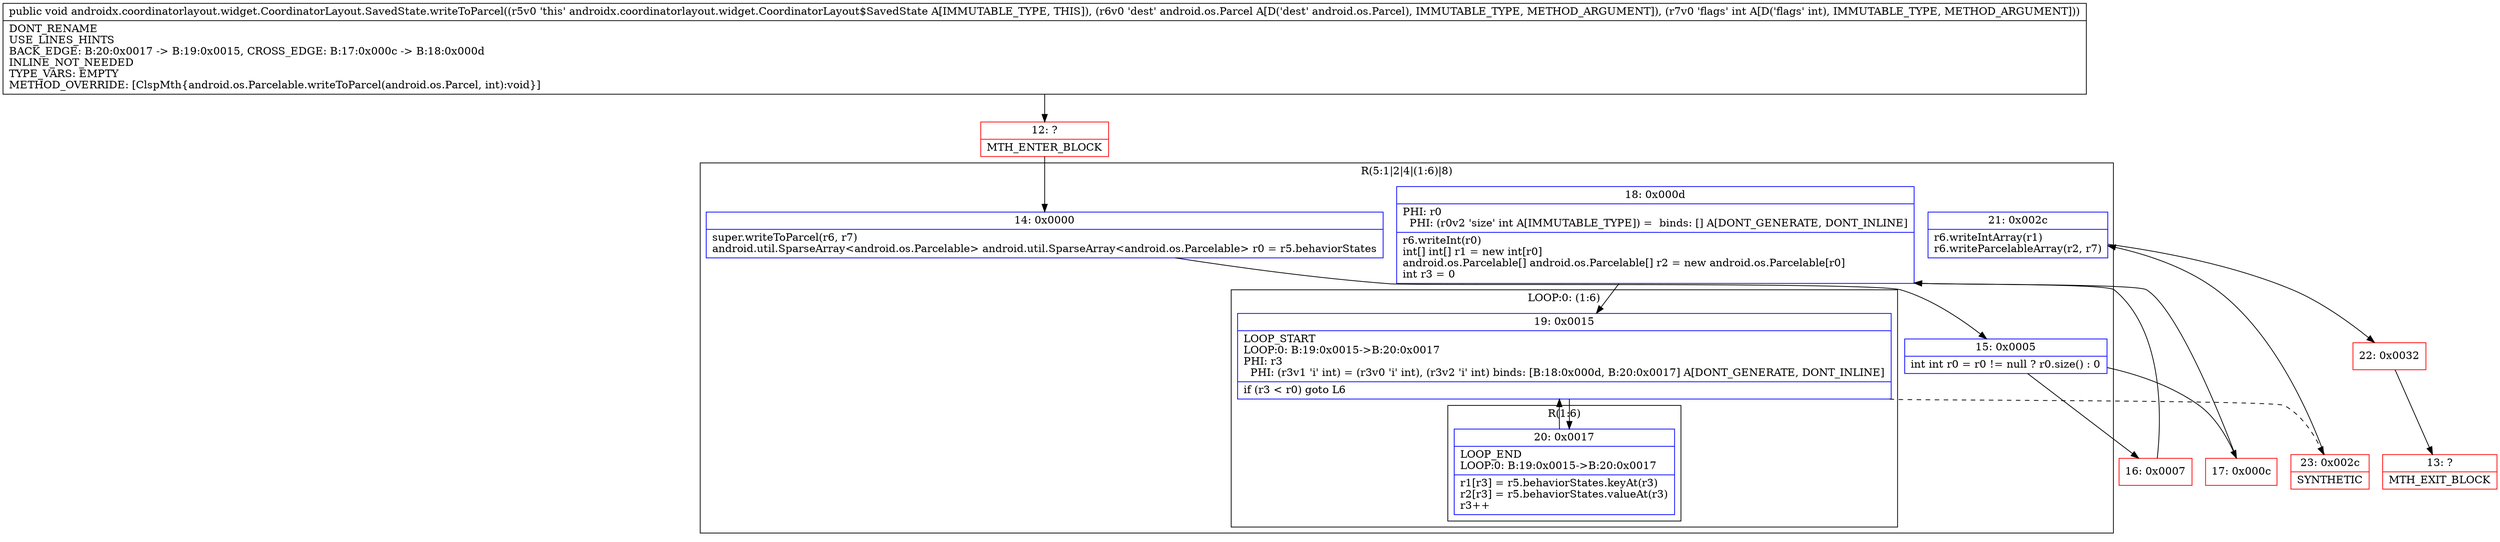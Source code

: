 digraph "CFG forandroidx.coordinatorlayout.widget.CoordinatorLayout.SavedState.writeToParcel(Landroid\/os\/Parcel;I)V" {
subgraph cluster_Region_1117903614 {
label = "R(5:1|2|4|(1:6)|8)";
node [shape=record,color=blue];
Node_14 [shape=record,label="{14\:\ 0x0000|super.writeToParcel(r6, r7)\landroid.util.SparseArray\<android.os.Parcelable\> android.util.SparseArray\<android.os.Parcelable\> r0 = r5.behaviorStates\l}"];
Node_15 [shape=record,label="{15\:\ 0x0005|int int r0 = r0 != null ? r0.size() : 0\l}"];
Node_18 [shape=record,label="{18\:\ 0x000d|PHI: r0 \l  PHI: (r0v2 'size' int A[IMMUTABLE_TYPE]) =  binds: [] A[DONT_GENERATE, DONT_INLINE]\l|r6.writeInt(r0)\lint[] int[] r1 = new int[r0]\landroid.os.Parcelable[] android.os.Parcelable[] r2 = new android.os.Parcelable[r0]\lint r3 = 0\l}"];
subgraph cluster_LoopRegion_1558206249 {
label = "LOOP:0: (1:6)";
node [shape=record,color=blue];
Node_19 [shape=record,label="{19\:\ 0x0015|LOOP_START\lLOOP:0: B:19:0x0015\-\>B:20:0x0017\lPHI: r3 \l  PHI: (r3v1 'i' int) = (r3v0 'i' int), (r3v2 'i' int) binds: [B:18:0x000d, B:20:0x0017] A[DONT_GENERATE, DONT_INLINE]\l|if (r3 \< r0) goto L6\l}"];
subgraph cluster_Region_460017624 {
label = "R(1:6)";
node [shape=record,color=blue];
Node_20 [shape=record,label="{20\:\ 0x0017|LOOP_END\lLOOP:0: B:19:0x0015\-\>B:20:0x0017\l|r1[r3] = r5.behaviorStates.keyAt(r3)\lr2[r3] = r5.behaviorStates.valueAt(r3)\lr3++\l}"];
}
}
Node_21 [shape=record,label="{21\:\ 0x002c|r6.writeIntArray(r1)\lr6.writeParcelableArray(r2, r7)\l}"];
}
Node_12 [shape=record,color=red,label="{12\:\ ?|MTH_ENTER_BLOCK\l}"];
Node_16 [shape=record,color=red,label="{16\:\ 0x0007}"];
Node_23 [shape=record,color=red,label="{23\:\ 0x002c|SYNTHETIC\l}"];
Node_22 [shape=record,color=red,label="{22\:\ 0x0032}"];
Node_13 [shape=record,color=red,label="{13\:\ ?|MTH_EXIT_BLOCK\l}"];
Node_17 [shape=record,color=red,label="{17\:\ 0x000c}"];
MethodNode[shape=record,label="{public void androidx.coordinatorlayout.widget.CoordinatorLayout.SavedState.writeToParcel((r5v0 'this' androidx.coordinatorlayout.widget.CoordinatorLayout$SavedState A[IMMUTABLE_TYPE, THIS]), (r6v0 'dest' android.os.Parcel A[D('dest' android.os.Parcel), IMMUTABLE_TYPE, METHOD_ARGUMENT]), (r7v0 'flags' int A[D('flags' int), IMMUTABLE_TYPE, METHOD_ARGUMENT]))  | DONT_RENAME\lUSE_LINES_HINTS\lBACK_EDGE: B:20:0x0017 \-\> B:19:0x0015, CROSS_EDGE: B:17:0x000c \-\> B:18:0x000d\lINLINE_NOT_NEEDED\lTYPE_VARS: EMPTY\lMETHOD_OVERRIDE: [ClspMth\{android.os.Parcelable.writeToParcel(android.os.Parcel, int):void\}]\l}"];
MethodNode -> Node_12;Node_14 -> Node_15;
Node_15 -> Node_16;
Node_15 -> Node_17;
Node_18 -> Node_19;
Node_19 -> Node_20;
Node_19 -> Node_23[style=dashed];
Node_20 -> Node_19;
Node_21 -> Node_22;
Node_12 -> Node_14;
Node_16 -> Node_18;
Node_23 -> Node_21;
Node_22 -> Node_13;
Node_17 -> Node_18;
}

